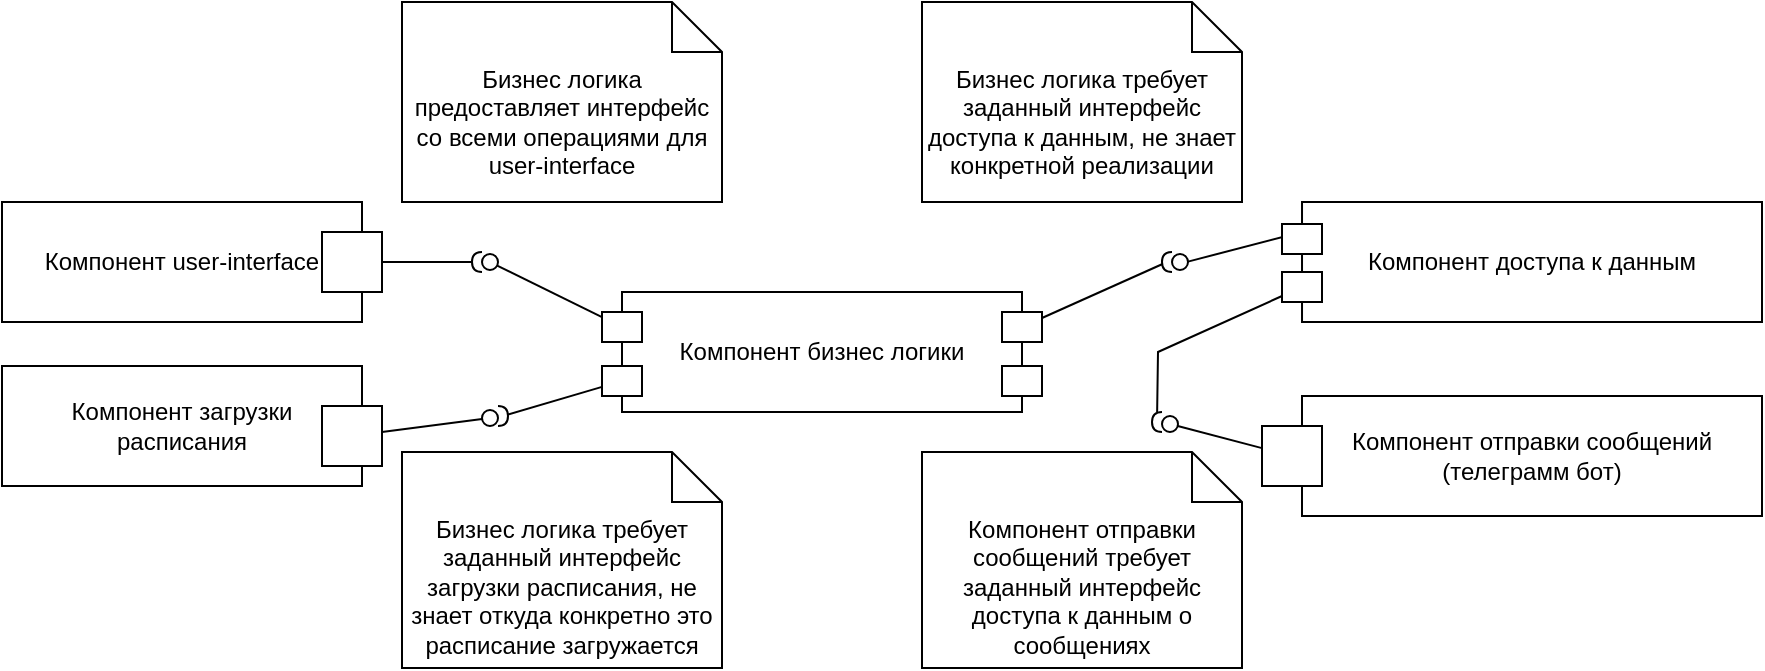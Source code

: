 <mxfile version="26.1.1">
  <diagram id="C5RBs43oDa-KdzZeNtuy" name="Page-1">
    <mxGraphModel dx="954" dy="657" grid="1" gridSize="10" guides="1" tooltips="1" connect="1" arrows="1" fold="1" page="1" pageScale="1" pageWidth="827" pageHeight="1169" math="0" shadow="0">
      <root>
        <mxCell id="WIyWlLk6GJQsqaUBKTNV-0" />
        <mxCell id="WIyWlLk6GJQsqaUBKTNV-1" parent="WIyWlLk6GJQsqaUBKTNV-0" />
        <mxCell id="mfAyuJLMvUoI4f2xb2hn-13" value="Компонент бизнес логики" style="html=1;align=center;verticalAlign=middle;dashed=0;whiteSpace=wrap;" parent="WIyWlLk6GJQsqaUBKTNV-1" vertex="1">
          <mxGeometry x="310" y="430" width="200" height="60" as="geometry" />
        </mxCell>
        <mxCell id="mfAyuJLMvUoI4f2xb2hn-20" value="" style="html=1;rounded=0;" parent="WIyWlLk6GJQsqaUBKTNV-1" vertex="1">
          <mxGeometry x="500" y="440" width="20" height="15" as="geometry" />
        </mxCell>
        <mxCell id="mfAyuJLMvUoI4f2xb2hn-21" value="" style="endArrow=none;html=1;rounded=0;align=center;verticalAlign=top;endFill=0;labelBackgroundColor=none;endSize=2;" parent="WIyWlLk6GJQsqaUBKTNV-1" source="mfAyuJLMvUoI4f2xb2hn-20" target="mfAyuJLMvUoI4f2xb2hn-22" edge="1">
          <mxGeometry relative="1" as="geometry" />
        </mxCell>
        <mxCell id="mfAyuJLMvUoI4f2xb2hn-22" value="" style="shape=requiredInterface;html=1;fontSize=11;align=center;fillColor=none;points=[];aspect=fixed;resizable=0;verticalAlign=bottom;labelPosition=center;verticalLabelPosition=top;flipH=1;" parent="WIyWlLk6GJQsqaUBKTNV-1" vertex="1">
          <mxGeometry x="580" y="410" width="5" height="10" as="geometry" />
        </mxCell>
        <mxCell id="mfAyuJLMvUoI4f2xb2hn-23" value="Компонент user-interface" style="html=1;align=center;verticalAlign=middle;dashed=0;whiteSpace=wrap;" parent="WIyWlLk6GJQsqaUBKTNV-1" vertex="1">
          <mxGeometry y="385" width="180" height="60" as="geometry" />
        </mxCell>
        <mxCell id="mfAyuJLMvUoI4f2xb2hn-24" value="" style="html=1;rounded=0;" parent="WIyWlLk6GJQsqaUBKTNV-1" vertex="1">
          <mxGeometry x="160" y="400" width="30" height="30" as="geometry" />
        </mxCell>
        <mxCell id="mfAyuJLMvUoI4f2xb2hn-25" value="" style="endArrow=none;html=1;rounded=0;align=center;verticalAlign=top;endFill=0;labelBackgroundColor=none;endSize=2;" parent="WIyWlLk6GJQsqaUBKTNV-1" source="mfAyuJLMvUoI4f2xb2hn-24" target="mfAyuJLMvUoI4f2xb2hn-26" edge="1">
          <mxGeometry relative="1" as="geometry" />
        </mxCell>
        <mxCell id="mfAyuJLMvUoI4f2xb2hn-26" value="" style="shape=requiredInterface;html=1;fontSize=11;align=center;fillColor=none;points=[];aspect=fixed;resizable=0;verticalAlign=bottom;labelPosition=center;verticalLabelPosition=top;flipH=1;" parent="WIyWlLk6GJQsqaUBKTNV-1" vertex="1">
          <mxGeometry x="235" y="410" width="5" height="10" as="geometry" />
        </mxCell>
        <mxCell id="mfAyuJLMvUoI4f2xb2hn-34" value="" style="html=1;rounded=0;flipH=1;" parent="WIyWlLk6GJQsqaUBKTNV-1" vertex="1">
          <mxGeometry x="300" y="440" width="20" height="15" as="geometry" />
        </mxCell>
        <mxCell id="mfAyuJLMvUoI4f2xb2hn-35" value="" style="endArrow=none;html=1;rounded=0;align=center;verticalAlign=top;endFill=0;labelBackgroundColor=none;endSize=2;" parent="WIyWlLk6GJQsqaUBKTNV-1" source="mfAyuJLMvUoI4f2xb2hn-34" target="mfAyuJLMvUoI4f2xb2hn-36" edge="1">
          <mxGeometry relative="1" as="geometry" />
        </mxCell>
        <mxCell id="mfAyuJLMvUoI4f2xb2hn-36" value="" style="ellipse;html=1;fontSize=11;align=center;fillColor=none;points=[];aspect=fixed;resizable=0;verticalAlign=bottom;labelPosition=center;verticalLabelPosition=top;flipH=1;" parent="WIyWlLk6GJQsqaUBKTNV-1" vertex="1">
          <mxGeometry x="240" y="411" width="8" height="8" as="geometry" />
        </mxCell>
        <mxCell id="mfAyuJLMvUoI4f2xb2hn-37" value="Бизнес логика предоставляет интерфейс со всеми операциями для user-interface" style="shape=note2;boundedLbl=1;whiteSpace=wrap;html=1;size=25;verticalAlign=top;align=center;" parent="WIyWlLk6GJQsqaUBKTNV-1" vertex="1">
          <mxGeometry x="200" y="285" width="160" height="100" as="geometry" />
        </mxCell>
        <mxCell id="mfAyuJLMvUoI4f2xb2hn-38" value="Компонент доступа к данным" style="html=1;align=center;verticalAlign=middle;dashed=0;whiteSpace=wrap;" parent="WIyWlLk6GJQsqaUBKTNV-1" vertex="1">
          <mxGeometry x="650.01" y="385" width="229.99" height="60" as="geometry" />
        </mxCell>
        <mxCell id="mfAyuJLMvUoI4f2xb2hn-40" value="" style="endArrow=none;html=1;rounded=0;align=center;verticalAlign=top;endFill=0;labelBackgroundColor=none;endSize=2;" parent="WIyWlLk6GJQsqaUBKTNV-1" edge="1">
          <mxGeometry relative="1" as="geometry">
            <mxPoint x="593.005" y="414.798" as="targetPoint" />
            <mxPoint x="650" y="400" as="sourcePoint" />
          </mxGeometry>
        </mxCell>
        <mxCell id="mfAyuJLMvUoI4f2xb2hn-41" value="" style="ellipse;html=1;fontSize=11;align=center;fillColor=none;points=[];aspect=fixed;resizable=0;verticalAlign=bottom;labelPosition=center;verticalLabelPosition=top;flipH=1;" parent="WIyWlLk6GJQsqaUBKTNV-1" vertex="1">
          <mxGeometry x="585" y="411" width="8" height="8" as="geometry" />
        </mxCell>
        <mxCell id="mfAyuJLMvUoI4f2xb2hn-42" value="Бизнес логика требует заданный интерфейс доступа к данным, не знает конкретной реализации" style="shape=note2;boundedLbl=1;whiteSpace=wrap;html=1;size=25;verticalAlign=top;align=center;" parent="WIyWlLk6GJQsqaUBKTNV-1" vertex="1">
          <mxGeometry x="460" y="285" width="160" height="100" as="geometry" />
        </mxCell>
        <mxCell id="mfAyuJLMvUoI4f2xb2hn-43" value="Компонент отправки сообщений (телеграмм бот)" style="html=1;align=center;verticalAlign=middle;dashed=0;whiteSpace=wrap;" parent="WIyWlLk6GJQsqaUBKTNV-1" vertex="1">
          <mxGeometry x="650" y="482" width="230" height="60" as="geometry" />
        </mxCell>
        <mxCell id="mfAyuJLMvUoI4f2xb2hn-44" value="" style="html=1;rounded=0;" parent="WIyWlLk6GJQsqaUBKTNV-1" vertex="1">
          <mxGeometry x="630" y="497" width="30" height="30" as="geometry" />
        </mxCell>
        <mxCell id="mfAyuJLMvUoI4f2xb2hn-45" value="" style="endArrow=none;html=1;rounded=0;align=center;verticalAlign=top;endFill=0;labelBackgroundColor=none;endSize=2;" parent="WIyWlLk6GJQsqaUBKTNV-1" source="mfAyuJLMvUoI4f2xb2hn-44" target="mfAyuJLMvUoI4f2xb2hn-46" edge="1">
          <mxGeometry relative="1" as="geometry" />
        </mxCell>
        <mxCell id="mfAyuJLMvUoI4f2xb2hn-46" value="" style="ellipse;html=1;fontSize=11;align=center;fillColor=none;points=[];aspect=fixed;resizable=0;verticalAlign=bottom;labelPosition=center;verticalLabelPosition=top;flipH=1;" parent="WIyWlLk6GJQsqaUBKTNV-1" vertex="1">
          <mxGeometry x="580" y="492" width="8" height="8" as="geometry" />
        </mxCell>
        <mxCell id="mfAyuJLMvUoI4f2xb2hn-56" value="" style="html=1;rounded=0;" parent="WIyWlLk6GJQsqaUBKTNV-1" vertex="1">
          <mxGeometry x="500" y="467" width="20" height="15" as="geometry" />
        </mxCell>
        <mxCell id="mfAyuJLMvUoI4f2xb2hn-57" value="" style="endArrow=none;html=1;rounded=0;align=center;verticalAlign=top;endFill=0;labelBackgroundColor=none;endSize=2;" parent="WIyWlLk6GJQsqaUBKTNV-1" source="PJkOiyBwchoLqAn2fEJS-1" target="mfAyuJLMvUoI4f2xb2hn-58" edge="1">
          <mxGeometry relative="1" as="geometry">
            <Array as="points">
              <mxPoint x="578" y="460" />
            </Array>
          </mxGeometry>
        </mxCell>
        <mxCell id="mfAyuJLMvUoI4f2xb2hn-58" value="" style="shape=requiredInterface;html=1;fontSize=11;align=center;fillColor=none;points=[];aspect=fixed;resizable=0;verticalAlign=bottom;labelPosition=center;verticalLabelPosition=top;flipH=1;" parent="WIyWlLk6GJQsqaUBKTNV-1" vertex="1">
          <mxGeometry x="575" y="490" width="5" height="10" as="geometry" />
        </mxCell>
        <mxCell id="mfAyuJLMvUoI4f2xb2hn-59" value="Бизнес логика требует заданный интерфейс загрузки расписания, не знает откуда конкретно это расписание загружается" style="shape=note2;boundedLbl=1;whiteSpace=wrap;html=1;size=25;verticalAlign=top;align=center;" parent="WIyWlLk6GJQsqaUBKTNV-1" vertex="1">
          <mxGeometry x="200" y="510" width="160" height="108" as="geometry" />
        </mxCell>
        <mxCell id="mfAyuJLMvUoI4f2xb2hn-60" value="Компонент загрузки расписания" style="html=1;align=center;verticalAlign=middle;dashed=0;whiteSpace=wrap;" parent="WIyWlLk6GJQsqaUBKTNV-1" vertex="1">
          <mxGeometry y="467" width="180" height="60" as="geometry" />
        </mxCell>
        <mxCell id="mfAyuJLMvUoI4f2xb2hn-61" value="" style="html=1;rounded=0;flipH=0;flipV=1;" parent="WIyWlLk6GJQsqaUBKTNV-1" vertex="1">
          <mxGeometry x="300" y="467" width="20" height="15" as="geometry" />
        </mxCell>
        <mxCell id="mfAyuJLMvUoI4f2xb2hn-62" value="" style="endArrow=none;html=1;rounded=0;align=center;verticalAlign=top;endFill=0;labelBackgroundColor=none;endSize=2;" parent="WIyWlLk6GJQsqaUBKTNV-1" source="mfAyuJLMvUoI4f2xb2hn-61" target="mfAyuJLMvUoI4f2xb2hn-63" edge="1">
          <mxGeometry relative="1" as="geometry" />
        </mxCell>
        <mxCell id="mfAyuJLMvUoI4f2xb2hn-63" value="" style="shape=requiredInterface;html=1;fontSize=11;align=center;fillColor=none;points=[];aspect=fixed;resizable=0;verticalAlign=bottom;labelPosition=center;verticalLabelPosition=top;flipH=0;flipV=1;" parent="WIyWlLk6GJQsqaUBKTNV-1" vertex="1">
          <mxGeometry x="248" y="487" width="5" height="10" as="geometry" />
        </mxCell>
        <mxCell id="mfAyuJLMvUoI4f2xb2hn-64" value="" style="html=1;rounded=0;flipH=1;" parent="WIyWlLk6GJQsqaUBKTNV-1" vertex="1">
          <mxGeometry x="160" y="487" width="30" height="30" as="geometry" />
        </mxCell>
        <mxCell id="mfAyuJLMvUoI4f2xb2hn-65" value="" style="endArrow=none;html=1;rounded=0;align=center;verticalAlign=top;endFill=0;labelBackgroundColor=none;endSize=2;" parent="WIyWlLk6GJQsqaUBKTNV-1" source="mfAyuJLMvUoI4f2xb2hn-64" target="mfAyuJLMvUoI4f2xb2hn-66" edge="1">
          <mxGeometry relative="1" as="geometry" />
        </mxCell>
        <mxCell id="mfAyuJLMvUoI4f2xb2hn-66" value="" style="ellipse;html=1;fontSize=11;align=center;fillColor=none;points=[];aspect=fixed;resizable=0;verticalAlign=bottom;labelPosition=center;verticalLabelPosition=top;flipH=1;" parent="WIyWlLk6GJQsqaUBKTNV-1" vertex="1">
          <mxGeometry x="240" y="489" width="8" height="8" as="geometry" />
        </mxCell>
        <mxCell id="PJkOiyBwchoLqAn2fEJS-0" value="" style="html=1;rounded=0;" vertex="1" parent="WIyWlLk6GJQsqaUBKTNV-1">
          <mxGeometry x="640" y="396" width="20" height="15" as="geometry" />
        </mxCell>
        <mxCell id="PJkOiyBwchoLqAn2fEJS-1" value="" style="html=1;rounded=0;" vertex="1" parent="WIyWlLk6GJQsqaUBKTNV-1">
          <mxGeometry x="640" y="420" width="20" height="15" as="geometry" />
        </mxCell>
        <mxCell id="PJkOiyBwchoLqAn2fEJS-4" value="Компонент отправки сообщений требует заданный интерфейс доступа к данным о сообщениях" style="shape=note2;boundedLbl=1;whiteSpace=wrap;html=1;size=25;verticalAlign=top;align=center;" vertex="1" parent="WIyWlLk6GJQsqaUBKTNV-1">
          <mxGeometry x="460" y="510" width="160" height="108" as="geometry" />
        </mxCell>
      </root>
    </mxGraphModel>
  </diagram>
</mxfile>

